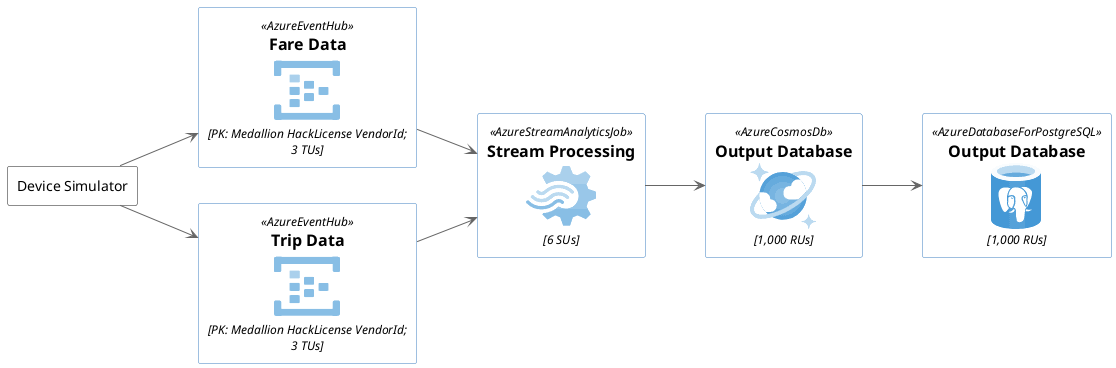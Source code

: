 @startuml
!include <azure/AzureCommon>
!include <azure/Analytics/AzureEventHub>
!include <azure/Analytics/AzureStreamAnalyticsJob>
!include <azure/Databases/AzureCosmosDb>
!include <azure/Databases/AzureDatabaseForPostgreSQL>

left to right direction

agent "Device Simulator" as devices #fff

AzureEventHub(fareDataEventHub, "Fare Data", "PK: Medallion HackLicense VendorId; 3 TUs")
AzureEventHub(tripDataEventHub, "Trip Data", "PK: Medallion HackLicense VendorId; 3 TUs")
AzureStreamAnalyticsJob(streamAnalytics, "Stream Processing", "6 SUs")
AzureCosmosDb(outputCosmosDb, "Output Database", "1,000 RUs")
AzureDatabaseForPostgreSQL(dbPostgre, "Output Database", "1,000 RUs")

devices --> fareDataEventHub
devices --> tripDataEventHub
fareDataEventHub --> streamAnalytics
tripDataEventHub --> streamAnalytics
streamAnalytics --> outputCosmosDb
outputCosmosDb --> dbPostgre
@enduml
